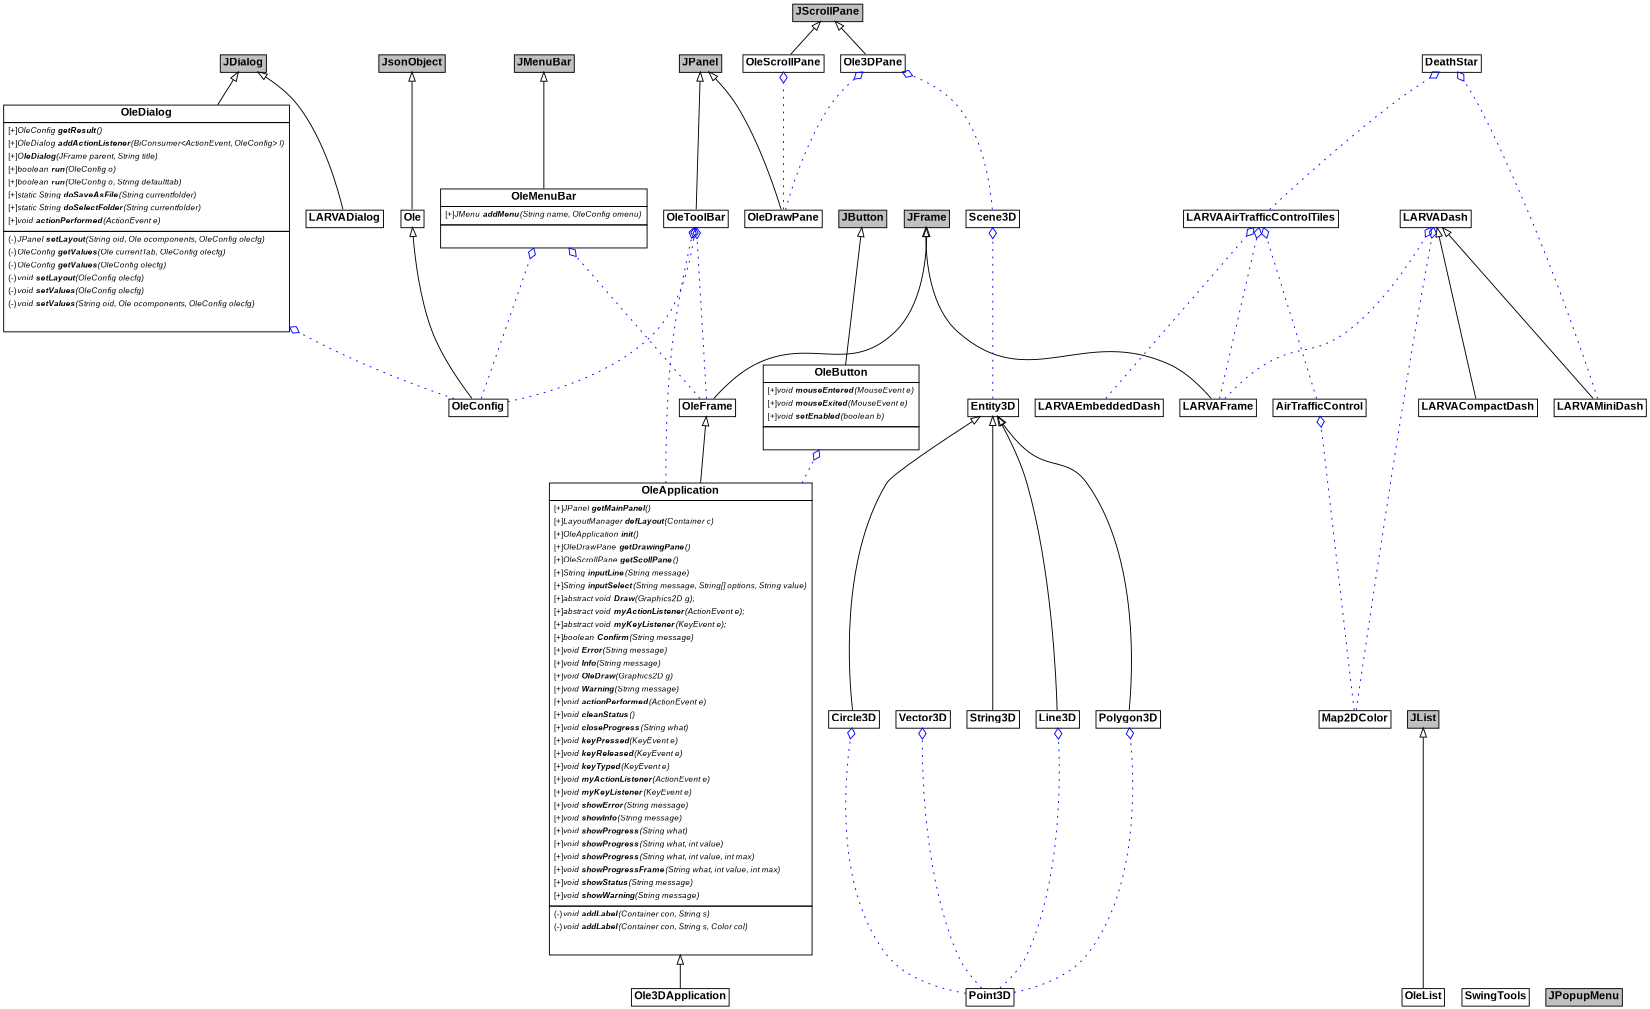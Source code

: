 digraph graphname {
     rankdir="BT"
dpi=600
 size="11,16!";
 margin=0;
Ole Ole [shape=plain, label=<<table border="0" cellborder="1" cellspacing="0"><tr><td bgcolor="white"><FONT face="Arial" POINT-SIZE="12"><b>Ole</b></FONT></td></tr>
</table>>]
OleConfig OleConfig [shape=plain, label=<<table border="0" cellborder="1" cellspacing="0"><tr><td bgcolor="white"><FONT face="Arial" POINT-SIZE="12"><b>OleConfig</b></FONT></td></tr>
</table>>]
AirTrafficControl AirTrafficControl [shape=plain, label=<<table border="0" cellborder="1" cellspacing="0"><tr><td bgcolor="white"><FONT face="Arial" POINT-SIZE="12"><b>AirTrafficControl</b></FONT></td></tr>
</table>>]
LARVAAirTrafficControlTiles LARVAAirTrafficControlTiles [shape=plain, label=<<table border="0" cellborder="1" cellspacing="0"><tr><td bgcolor="white"><FONT face="Arial" POINT-SIZE="12"><b>LARVAAirTrafficControlTiles</b></FONT></td></tr>
</table>>]
LARVACompactDash LARVACompactDash [shape=plain, label=<<table border="0" cellborder="1" cellspacing="0"><tr><td bgcolor="white"><FONT face="Arial" POINT-SIZE="12"><b>LARVACompactDash</b></FONT></td></tr>
</table>>]
LARVADash LARVADash [shape=plain, label=<<table border="0" cellborder="1" cellspacing="0"><tr><td bgcolor="white"><FONT face="Arial" POINT-SIZE="12"><b>LARVADash</b></FONT></td></tr>
</table>>]
LARVADialog LARVADialog [shape=plain, label=<<table border="0" cellborder="1" cellspacing="0"><tr><td bgcolor="white"><FONT face="Arial" POINT-SIZE="12"><b>LARVADialog</b></FONT></td></tr>
</table>>]
LARVAEmbeddedDash LARVAEmbeddedDash [shape=plain, label=<<table border="0" cellborder="1" cellspacing="0"><tr><td bgcolor="white"><FONT face="Arial" POINT-SIZE="12"><b>LARVAEmbeddedDash</b></FONT></td></tr>
</table>>]
LARVAFrame LARVAFrame [shape=plain, label=<<table border="0" cellborder="1" cellspacing="0"><tr><td bgcolor="white"><FONT face="Arial" POINT-SIZE="12"><b>LARVAFrame</b></FONT></td></tr>
</table>>]
LARVAMiniDash LARVAMiniDash [shape=plain, label=<<table border="0" cellborder="1" cellspacing="0"><tr><td bgcolor="white"><FONT face="Arial" POINT-SIZE="12"><b>LARVAMiniDash</b></FONT></td></tr>
</table>>]
Ole3DApplication Ole3DApplication [shape=plain, label=<<table border="0" cellborder="1" cellspacing="0"><tr><td bgcolor="white"><FONT face="Arial" POINT-SIZE="12"><b>Ole3DApplication</b></FONT></td></tr>
</table>>]
Ole3DPane Ole3DPane [shape=plain, label=<<table border="0" cellborder="1" cellspacing="0"><tr><td bgcolor="white"><FONT face="Arial" POINT-SIZE="12"><b>Ole3DPane</b></FONT></td></tr>
</table>>]
OleApplication OleApplication [shape=plain, label=<<table border="0" cellborder="1" cellspacing="0"><tr><td bgcolor="white"><FONT face="Arial" POINT-SIZE="12"><b>OleApplication</b></FONT></td></tr>
<tr><td><table border="0" cellborder="0" cellspacing="0"><tr><td align="left"><FONT face="Arial" POINT-SIZE= "9">[+]<i>JPanel <b>getMainPanel</b>()</i></FONT></td></tr>
<tr><td align="left"><FONT face="Arial" POINT-SIZE= "9">[+]<i>LayoutManager <b>defLayout</b>(Container c)</i></FONT></td></tr>
<tr><td align="left"><FONT face="Arial" POINT-SIZE= "9">[+]<i>OleApplication <b>init</b>()</i></FONT></td></tr>
<tr><td align="left"><FONT face="Arial" POINT-SIZE= "9">[+]<i>OleDrawPane <b>getDrawingPane</b>()</i></FONT></td></tr>
<tr><td align="left"><FONT face="Arial" POINT-SIZE= "9">[+]<i>OleScrollPane <b>getScollPane</b>()</i></FONT></td></tr>
<tr><td align="left"><FONT face="Arial" POINT-SIZE= "9">[+]<i>String <b>inputLine</b>(String message)</i></FONT></td></tr>
<tr><td align="left"><FONT face="Arial" POINT-SIZE= "9">[+]<i>String <b>inputSelect</b>(String message, String[] options, String value)</i></FONT></td></tr>
<tr><td align="left"><FONT face="Arial" POINT-SIZE= "9">[+]<i>abstract void <b>Draw</b>(Graphics2D g);</i></FONT></td></tr>
<tr><td align="left"><FONT face="Arial" POINT-SIZE= "9">[+]<i>abstract void <b>myActionListener</b>(ActionEvent e);</i></FONT></td></tr>
<tr><td align="left"><FONT face="Arial" POINT-SIZE= "9">[+]<i>abstract void <b>myKeyListener</b>(KeyEvent e);</i></FONT></td></tr>
<tr><td align="left"><FONT face="Arial" POINT-SIZE= "9">[+]<i>boolean <b>Confirm</b>(String message)</i></FONT></td></tr>
<tr><td align="left"><FONT face="Arial" POINT-SIZE= "9">[+]<i>void <b>Error</b>(String message)</i></FONT></td></tr>
<tr><td align="left"><FONT face="Arial" POINT-SIZE= "9">[+]<i>void <b>Info</b>(String message)</i></FONT></td></tr>
<tr><td align="left"><FONT face="Arial" POINT-SIZE= "9">[+]<i>void <b>OleDraw</b>(Graphics2D g)</i></FONT></td></tr>
<tr><td align="left"><FONT face="Arial" POINT-SIZE= "9">[+]<i>void <b>Warning</b>(String message)</i></FONT></td></tr>
<tr><td align="left"><FONT face="Arial" POINT-SIZE= "9">[+]<i>void <b>actionPerformed</b>(ActionEvent e)</i></FONT></td></tr>
<tr><td align="left"><FONT face="Arial" POINT-SIZE= "9">[+]<i>void <b>cleanStatus</b>()</i></FONT></td></tr>
<tr><td align="left"><FONT face="Arial" POINT-SIZE= "9">[+]<i>void <b>closeProgress</b>(String what)</i></FONT></td></tr>
<tr><td align="left"><FONT face="Arial" POINT-SIZE= "9">[+]<i>void <b>keyPressed</b>(KeyEvent e)</i></FONT></td></tr>
<tr><td align="left"><FONT face="Arial" POINT-SIZE= "9">[+]<i>void <b>keyReleased</b>(KeyEvent e)</i></FONT></td></tr>
<tr><td align="left"><FONT face="Arial" POINT-SIZE= "9">[+]<i>void <b>keyTyped</b>(KeyEvent e)</i></FONT></td></tr>
<tr><td align="left"><FONT face="Arial" POINT-SIZE= "9">[+]<i>void <b>myActionListener</b>(ActionEvent e)</i></FONT></td></tr>
<tr><td align="left"><FONT face="Arial" POINT-SIZE= "9">[+]<i>void <b>myKeyListener</b>(KeyEvent e)</i></FONT></td></tr>
<tr><td align="left"><FONT face="Arial" POINT-SIZE= "9">[+]<i>void <b>showError</b>(String message)</i></FONT></td></tr>
<tr><td align="left"><FONT face="Arial" POINT-SIZE= "9">[+]<i>void <b>showInfo</b>(String message)</i></FONT></td></tr>
<tr><td align="left"><FONT face="Arial" POINT-SIZE= "9">[+]<i>void <b>showProgress</b>(String what)</i></FONT></td></tr>
<tr><td align="left"><FONT face="Arial" POINT-SIZE= "9">[+]<i>void <b>showProgress</b>(String what, int value)</i></FONT></td></tr>
<tr><td align="left"><FONT face="Arial" POINT-SIZE= "9">[+]<i>void <b>showProgress</b>(String what, int value, int max)</i></FONT></td></tr>
<tr><td align="left"><FONT face="Arial" POINT-SIZE= "9">[+]<i>void <b>showProgressFrame</b>(String what, int value, int max)</i></FONT></td></tr>
<tr><td align="left"><FONT face="Arial" POINT-SIZE= "9">[+]<i>void <b>showStatus</b>(String message)</i></FONT></td></tr>
<tr><td align="left"><FONT face="Arial" POINT-SIZE= "9">[+]<i>void <b>showWarning</b>(String message)</i></FONT></td></tr>
</table></td></tr>
<tr><td><table border="0" cellborder="0" cellspacing="0"><tr><td align="left"><FONT face="Arial" POINT-SIZE= "9">(-)<i>void <b>addLabel</b>(Container con, String s)</i></FONT></td></tr>
<tr><td align="left"><FONT face="Arial" POINT-SIZE= "9">(-)<i>void <b>addLabel</b>(Container con, String s, Color col)</i></FONT></td></tr>
<tr><td> </td></tr></table></td></tr>
</table>>]
OleButton OleButton [shape=plain, label=<<table border="0" cellborder="1" cellspacing="0"><tr><td bgcolor="white"><FONT face="Arial" POINT-SIZE="12"><b>OleButton</b></FONT></td></tr>
<tr><td><table border="0" cellborder="0" cellspacing="0"><tr><td align="left"><FONT face="Arial" POINT-SIZE= "9">[+]<i>void <b>mouseEntered</b>(MouseEvent e)</i></FONT></td></tr>
<tr><td align="left"><FONT face="Arial" POINT-SIZE= "9">[+]<i>void <b>mouseExited</b>(MouseEvent e)</i></FONT></td></tr>
<tr><td align="left"><FONT face="Arial" POINT-SIZE= "9">[+]<i>void <b>setEnabled</b>(boolean b)</i></FONT></td></tr>
</table></td></tr>
<tr><td><table border="0" cellborder="0" cellspacing="0"><tr><td> </td></tr></table></td></tr>
</table>>]
OleDialog OleDialog [shape=plain, label=<<table border="0" cellborder="1" cellspacing="0"><tr><td bgcolor="white"><FONT face="Arial" POINT-SIZE="12"><b>OleDialog</b></FONT></td></tr>
<tr><td><table border="0" cellborder="0" cellspacing="0"><tr><td align="left"><FONT face="Arial" POINT-SIZE= "9">[+]<i>OleConfig <b>getResult</b>()</i></FONT></td></tr>
<tr><td align="left"><FONT face="Arial" POINT-SIZE= "9">[+]<i>OleDialog <b>addActionListener</b>(BiConsumer&lt;ActionEvent, OleConfig&gt; l)</i></FONT></td></tr>
<tr><td align="left"><FONT face="Arial" POINT-SIZE= "9">[+]<i>O<b>leDialog</b>(JFrame parent, String title)</i></FONT></td></tr>
<tr><td align="left"><FONT face="Arial" POINT-SIZE= "9">[+]<i>boolean <b>run</b>(OleConfig o)</i></FONT></td></tr>
<tr><td align="left"><FONT face="Arial" POINT-SIZE= "9">[+]<i>boolean <b>run</b>(OleConfig o, String defaulttab)</i></FONT></td></tr>
<tr><td align="left"><FONT face="Arial" POINT-SIZE= "9">[+]<i>static String <b>doSaveAsFile</b>(String currentfolder)</i></FONT></td></tr>
<tr><td align="left"><FONT face="Arial" POINT-SIZE= "9">[+]<i>static String <b>doSelectFolder</b>(String currentfolder)</i></FONT></td></tr>
<tr><td align="left"><FONT face="Arial" POINT-SIZE= "9">[+]<i>void <b>actionPerformed</b>(ActionEvent e)</i></FONT></td></tr>
</table></td></tr>
<tr><td><table border="0" cellborder="0" cellspacing="0"><tr><td align="left"><FONT face="Arial" POINT-SIZE= "9">(-)<i>JPanel <b>setLayout</b>(String oid, Ole ocomponents, OleConfig olecfg)</i></FONT></td></tr>
<tr><td align="left"><FONT face="Arial" POINT-SIZE= "9">(-)<i>OleConfig <b>getValues</b>(Ole currentTab, OleConfig olecfg)</i></FONT></td></tr>
<tr><td align="left"><FONT face="Arial" POINT-SIZE= "9">(-)<i>OleConfig <b>getValues</b>(OleConfig olecfg)</i></FONT></td></tr>
<tr><td align="left"><FONT face="Arial" POINT-SIZE= "9">(-)<i>void <b>setLayout</b>(OleConfig olecfg)</i></FONT></td></tr>
<tr><td align="left"><FONT face="Arial" POINT-SIZE= "9">(-)<i>void <b>setValues</b>(OleConfig olecfg)</i></FONT></td></tr>
<tr><td align="left"><FONT face="Arial" POINT-SIZE= "9">(-)<i>void <b>setValues</b>(String oid, Ole ocomponents, OleConfig olecfg)</i></FONT></td></tr>
<tr><td> </td></tr></table></td></tr>
</table>>]
OleDrawPane OleDrawPane [shape=plain, label=<<table border="0" cellborder="1" cellspacing="0"><tr><td bgcolor="white"><FONT face="Arial" POINT-SIZE="12"><b>OleDrawPane</b></FONT></td></tr>
</table>>]
OleFrame OleFrame [shape=plain, label=<<table border="0" cellborder="1" cellspacing="0"><tr><td bgcolor="white"><FONT face="Arial" POINT-SIZE="12"><b>OleFrame</b></FONT></td></tr>
</table>>]
OleList OleList [shape=plain, label=<<table border="0" cellborder="1" cellspacing="0"><tr><td bgcolor="white"><FONT face="Arial" POINT-SIZE="12"><b>OleList</b></FONT></td></tr>
</table>>]
OleMenuBar OleMenuBar [shape=plain, label=<<table border="0" cellborder="1" cellspacing="0"><tr><td bgcolor="white"><FONT face="Arial" POINT-SIZE="12"><b>OleMenuBar</b></FONT></td></tr>
<tr><td><table border="0" cellborder="0" cellspacing="0"><tr><td align="left"><FONT face="Arial" POINT-SIZE= "9">[+]<i>JMenu <b>addMenu</b>(String name, OleConfig omenu)</i></FONT></td></tr>
</table></td></tr>
<tr><td><table border="0" cellborder="0" cellspacing="0"><tr><td> </td></tr></table></td></tr>
</table>>]
OleScrollPane OleScrollPane [shape=plain, label=<<table border="0" cellborder="1" cellspacing="0"><tr><td bgcolor="white"><FONT face="Arial" POINT-SIZE="12"><b>OleScrollPane</b></FONT></td></tr>
</table>>]
OleToolBar OleToolBar [shape=plain, label=<<table border="0" cellborder="1" cellspacing="0"><tr><td bgcolor="white"><FONT face="Arial" POINT-SIZE="12"><b>OleToolBar</b></FONT></td></tr>
</table>>]
SwingTools SwingTools [shape=plain, label=<<table border="0" cellborder="1" cellspacing="0"><tr><td bgcolor="white"><FONT face="Arial" POINT-SIZE="12"><b>SwingTools</b></FONT></td></tr>
</table>>]
DeathStar DeathStar [shape=plain, label=<<table border="0" cellborder="1" cellspacing="0"><tr><td bgcolor="white"><FONT face="Arial" POINT-SIZE="12"><b>DeathStar</b></FONT></td></tr>
</table>>]
Circle3D Circle3D [shape=plain, label=<<table border="0" cellborder="1" cellspacing="0"><tr><td bgcolor="white"><FONT face="Arial" POINT-SIZE="12"><b>Circle3D</b></FONT></td></tr>
</table>>]
Entity3D Entity3D [shape=plain, label=<<table border="0" cellborder="1" cellspacing="0"><tr><td bgcolor="white"><FONT face="Arial" POINT-SIZE="12"><b>Entity3D</b></FONT></td></tr>
</table>>]
Line3D Line3D [shape=plain, label=<<table border="0" cellborder="1" cellspacing="0"><tr><td bgcolor="white"><FONT face="Arial" POINT-SIZE="12"><b>Line3D</b></FONT></td></tr>
</table>>]
Point3D Point3D [shape=plain, label=<<table border="0" cellborder="1" cellspacing="0"><tr><td bgcolor="white"><FONT face="Arial" POINT-SIZE="12"><b>Point3D</b></FONT></td></tr>
</table>>]
Polygon3D Polygon3D [shape=plain, label=<<table border="0" cellborder="1" cellspacing="0"><tr><td bgcolor="white"><FONT face="Arial" POINT-SIZE="12"><b>Polygon3D</b></FONT></td></tr>
</table>>]
Scene3D Scene3D [shape=plain, label=<<table border="0" cellborder="1" cellspacing="0"><tr><td bgcolor="white"><FONT face="Arial" POINT-SIZE="12"><b>Scene3D</b></FONT></td></tr>
</table>>]
String3D String3D [shape=plain, label=<<table border="0" cellborder="1" cellspacing="0"><tr><td bgcolor="white"><FONT face="Arial" POINT-SIZE="12"><b>String3D</b></FONT></td></tr>
</table>>]
Vector3D Vector3D [shape=plain, label=<<table border="0" cellborder="1" cellspacing="0"><tr><td bgcolor="white"><FONT face="Arial" POINT-SIZE="12"><b>Vector3D</b></FONT></td></tr>
</table>>]
Map2DColor Map2DColor [shape=plain, label=<<table border="0" cellborder="1" cellspacing="0"><tr><td bgcolor="white"><FONT face="Arial" POINT-SIZE="12"><b>Map2DColor</b></FONT></td></tr>
</table>>]
JPanel JPanel [shape=plain, label=<<table border="0" cellborder="1" cellspacing="0"><tr><td bgcolor="gray"><FONT face="Arial" POINT-SIZE="12"><b>JPanel</b></FONT></td></tr>
</table>>]
JDialog JDialog [shape=plain, label=<<table border="0" cellborder="1" cellspacing="0"><tr><td bgcolor="gray"><FONT face="Arial" POINT-SIZE="12"><b>JDialog</b></FONT></td></tr>
</table>>]
JFrame JFrame [shape=plain, label=<<table border="0" cellborder="1" cellspacing="0"><tr><td bgcolor="gray"><FONT face="Arial" POINT-SIZE="12"><b>JFrame</b></FONT></td></tr>
</table>>]
JPanel JPanel [shape=plain, label=<<table border="0" cellborder="1" cellspacing="0"><tr><td bgcolor="gray"><FONT face="Arial" POINT-SIZE="12"><b>JPanel</b></FONT></td></tr>
</table>>]
JButton JButton [shape=plain, label=<<table border="0" cellborder="1" cellspacing="0"><tr><td bgcolor="gray"><FONT face="Arial" POINT-SIZE="12"><b>JButton</b></FONT></td></tr>
</table>>]
JPopupMenu JPopupMenu [shape=plain, label=<<table border="0" cellborder="1" cellspacing="0"><tr><td bgcolor="gray"><FONT face="Arial" POINT-SIZE="12"><b>JPopupMenu</b></FONT></td></tr>
</table>>]
JsonObject JsonObject [shape=plain, label=<<table border="0" cellborder="1" cellspacing="0"><tr><td bgcolor="gray"><FONT face="Arial" POINT-SIZE="12"><b>JsonObject</b></FONT></td></tr>
</table>>]
JScrollPane JScrollPane [shape=plain, label=<<table border="0" cellborder="1" cellspacing="0"><tr><td bgcolor="gray"><FONT face="Arial" POINT-SIZE="12"><b>JScrollPane</b></FONT></td></tr>
</table>>]
JButton JButton [shape=plain, label=<<table border="0" cellborder="1" cellspacing="0"><tr><td bgcolor="gray"><FONT face="Arial" POINT-SIZE="12"><b>JButton</b></FONT></td></tr>
</table>>]
JDialog JDialog [shape=plain, label=<<table border="0" cellborder="1" cellspacing="0"><tr><td bgcolor="gray"><FONT face="Arial" POINT-SIZE="12"><b>JDialog</b></FONT></td></tr>
</table>>]
JPanel JPanel [shape=plain, label=<<table border="0" cellborder="1" cellspacing="0"><tr><td bgcolor="gray"><FONT face="Arial" POINT-SIZE="12"><b>JPanel</b></FONT></td></tr>
</table>>]
JFrame JFrame [shape=plain, label=<<table border="0" cellborder="1" cellspacing="0"><tr><td bgcolor="gray"><FONT face="Arial" POINT-SIZE="12"><b>JFrame</b></FONT></td></tr>
</table>>]
JList JList [shape=plain, label=<<table border="0" cellborder="1" cellspacing="0"><tr><td bgcolor="gray"><FONT face="Arial" POINT-SIZE="12"><b>JList</b></FONT></td></tr>
</table>>]
JMenuBar JMenuBar [shape=plain, label=<<table border="0" cellborder="1" cellspacing="0"><tr><td bgcolor="gray"><FONT face="Arial" POINT-SIZE="12"><b>JMenuBar</b></FONT></td></tr>
</table>>]
JScrollPane JScrollPane [shape=plain, label=<<table border="0" cellborder="1" cellspacing="0"><tr><td bgcolor="gray"><FONT face="Arial" POINT-SIZE="12"><b>JScrollPane</b></FONT></td></tr>
</table>>]
JPanel JPanel [shape=plain, label=<<table border="0" cellborder="1" cellspacing="0"><tr><td bgcolor="gray"><FONT face="Arial" POINT-SIZE="12"><b>JPanel</b></FONT></td></tr>
</table>>]
JButton JButton [shape=plain, label=<<table border="0" cellborder="1" cellspacing="0"><tr><td bgcolor="gray"><FONT face="Arial" POINT-SIZE="12"><b>JButton</b></FONT></td></tr>
</table>>]
JDialog JDialog [shape=plain, label=<<table border="0" cellborder="1" cellspacing="0"><tr><td bgcolor="gray"><FONT face="Arial" POINT-SIZE="12"><b>JDialog</b></FONT></td></tr>
</table>>]
JFrame JFrame [shape=plain, label=<<table border="0" cellborder="1" cellspacing="0"><tr><td bgcolor="gray"><FONT face="Arial" POINT-SIZE="12"><b>JFrame</b></FONT></td></tr>
</table>>]
JList JList [shape=plain, label=<<table border="0" cellborder="1" cellspacing="0"><tr><td bgcolor="gray"><FONT face="Arial" POINT-SIZE="12"><b>JList</b></FONT></td></tr>
</table>>]
JMenuBar JMenuBar [shape=plain, label=<<table border="0" cellborder="1" cellspacing="0"><tr><td bgcolor="gray"><FONT face="Arial" POINT-SIZE="12"><b>JMenuBar</b></FONT></td></tr>
</table>>]
JPanel JPanel [shape=plain, label=<<table border="0" cellborder="1" cellspacing="0"><tr><td bgcolor="gray"><FONT face="Arial" POINT-SIZE="12"><b>JPanel</b></FONT></td></tr>
</table>>]
JPopupMenu JPopupMenu [shape=plain, label=<<table border="0" cellborder="1" cellspacing="0"><tr><td bgcolor="gray"><FONT face="Arial" POINT-SIZE="12"><b>JPopupMenu</b></FONT></td></tr>
</table>>]
JScrollPane JScrollPane [shape=plain, label=<<table border="0" cellborder="1" cellspacing="0"><tr><td bgcolor="gray"><FONT face="Arial" POINT-SIZE="12"><b>JScrollPane</b></FONT></td></tr>
</table>>]
JsonObject JsonObject [shape=plain, label=<<table border="0" cellborder="1" cellspacing="0"><tr><td bgcolor="gray"><FONT face="Arial" POINT-SIZE="12"><b>JsonObject</b></FONT></td></tr>
</table>>]
JButton JButton [shape=plain, label=<<table border="0" cellborder="1" cellspacing="0"><tr><td bgcolor="gray"><FONT face="Arial" POINT-SIZE="12"><b>JButton</b></FONT></td></tr>
</table>>]
JDialog JDialog [shape=plain, label=<<table border="0" cellborder="1" cellspacing="0"><tr><td bgcolor="gray"><FONT face="Arial" POINT-SIZE="12"><b>JDialog</b></FONT></td></tr>
</table>>]
JFrame JFrame [shape=plain, label=<<table border="0" cellborder="1" cellspacing="0"><tr><td bgcolor="gray"><FONT face="Arial" POINT-SIZE="12"><b>JFrame</b></FONT></td></tr>
</table>>]
JList JList [shape=plain, label=<<table border="0" cellborder="1" cellspacing="0"><tr><td bgcolor="gray"><FONT face="Arial" POINT-SIZE="12"><b>JList</b></FONT></td></tr>
</table>>]
JMenuBar JMenuBar [shape=plain, label=<<table border="0" cellborder="1" cellspacing="0"><tr><td bgcolor="gray"><FONT face="Arial" POINT-SIZE="12"><b>JMenuBar</b></FONT></td></tr>
</table>>]
JPanel JPanel [shape=plain, label=<<table border="0" cellborder="1" cellspacing="0"><tr><td bgcolor="gray"><FONT face="Arial" POINT-SIZE="12"><b>JPanel</b></FONT></td></tr>
</table>>]
JPopupMenu JPopupMenu [shape=plain, label=<<table border="0" cellborder="1" cellspacing="0"><tr><td bgcolor="gray"><FONT face="Arial" POINT-SIZE="12"><b>JPopupMenu</b></FONT></td></tr>
</table>>]
JScrollPane JScrollPane [shape=plain, label=<<table border="0" cellborder="1" cellspacing="0"><tr><td bgcolor="gray"><FONT face="Arial" POINT-SIZE="12"><b>JScrollPane</b></FONT></td></tr>
</table>>]
JsonObject JsonObject [shape=plain, label=<<table border="0" cellborder="1" cellspacing="0"><tr><td bgcolor="gray"><FONT face="Arial" POINT-SIZE="12"><b>JsonObject</b></FONT></td></tr>
</table>>]
JButton JButton [shape=plain, label=<<table border="0" cellborder="1" cellspacing="0"><tr><td bgcolor="gray"><FONT face="Arial" POINT-SIZE="12"><b>JButton</b></FONT></td></tr>
</table>>]
JDialog JDialog [shape=plain, label=<<table border="0" cellborder="1" cellspacing="0"><tr><td bgcolor="gray"><FONT face="Arial" POINT-SIZE="12"><b>JDialog</b></FONT></td></tr>
</table>>]
JFrame JFrame [shape=plain, label=<<table border="0" cellborder="1" cellspacing="0"><tr><td bgcolor="gray"><FONT face="Arial" POINT-SIZE="12"><b>JFrame</b></FONT></td></tr>
</table>>]
JList JList [shape=plain, label=<<table border="0" cellborder="1" cellspacing="0"><tr><td bgcolor="gray"><FONT face="Arial" POINT-SIZE="12"><b>JList</b></FONT></td></tr>
</table>>]
JMenuBar JMenuBar [shape=plain, label=<<table border="0" cellborder="1" cellspacing="0"><tr><td bgcolor="gray"><FONT face="Arial" POINT-SIZE="12"><b>JMenuBar</b></FONT></td></tr>
</table>>]
JPanel JPanel [shape=plain, label=<<table border="0" cellborder="1" cellspacing="0"><tr><td bgcolor="gray"><FONT face="Arial" POINT-SIZE="12"><b>JPanel</b></FONT></td></tr>
</table>>]
JPopupMenu JPopupMenu [shape=plain, label=<<table border="0" cellborder="1" cellspacing="0"><tr><td bgcolor="gray"><FONT face="Arial" POINT-SIZE="12"><b>JPopupMenu</b></FONT></td></tr>
</table>>]
JScrollPane JScrollPane [shape=plain, label=<<table border="0" cellborder="1" cellspacing="0"><tr><td bgcolor="gray"><FONT face="Arial" POINT-SIZE="12"><b>JScrollPane</b></FONT></td></tr>
</table>>]
JsonObject JsonObject [shape=plain, label=<<table border="0" cellborder="1" cellspacing="0"><tr><td bgcolor="gray"><FONT face="Arial" POINT-SIZE="12"><b>JsonObject</b></FONT></td></tr>
</table>>]
JButton JButton [shape=plain, label=<<table border="0" cellborder="1" cellspacing="0"><tr><td bgcolor="gray"><FONT face="Arial" POINT-SIZE="12"><b>JButton</b></FONT></td></tr>
</table>>]
JDialog JDialog [shape=plain, label=<<table border="0" cellborder="1" cellspacing="0"><tr><td bgcolor="gray"><FONT face="Arial" POINT-SIZE="12"><b>JDialog</b></FONT></td></tr>
</table>>]
JFrame JFrame [shape=plain, label=<<table border="0" cellborder="1" cellspacing="0"><tr><td bgcolor="gray"><FONT face="Arial" POINT-SIZE="12"><b>JFrame</b></FONT></td></tr>
</table>>]
JList JList [shape=plain, label=<<table border="0" cellborder="1" cellspacing="0"><tr><td bgcolor="gray"><FONT face="Arial" POINT-SIZE="12"><b>JList</b></FONT></td></tr>
</table>>]
JMenuBar JMenuBar [shape=plain, label=<<table border="0" cellborder="1" cellspacing="0"><tr><td bgcolor="gray"><FONT face="Arial" POINT-SIZE="12"><b>JMenuBar</b></FONT></td></tr>
</table>>]
JPanel JPanel [shape=plain, label=<<table border="0" cellborder="1" cellspacing="0"><tr><td bgcolor="gray"><FONT face="Arial" POINT-SIZE="12"><b>JPanel</b></FONT></td></tr>
</table>>]
JPopupMenu JPopupMenu [shape=plain, label=<<table border="0" cellborder="1" cellspacing="0"><tr><td bgcolor="gray"><FONT face="Arial" POINT-SIZE="12"><b>JPopupMenu</b></FONT></td></tr>
</table>>]
JScrollPane JScrollPane [shape=plain, label=<<table border="0" cellborder="1" cellspacing="0"><tr><td bgcolor="gray"><FONT face="Arial" POINT-SIZE="12"><b>JScrollPane</b></FONT></td></tr>
</table>>]
JsonObject JsonObject [shape=plain, label=<<table border="0" cellborder="1" cellspacing="0"><tr><td bgcolor="gray"><FONT face="Arial" POINT-SIZE="12"><b>JsonObject</b></FONT></td></tr>
</table>>]
JButton JButton [shape=plain, label=<<table border="0" cellborder="1" cellspacing="0"><tr><td bgcolor="gray"><FONT face="Arial" POINT-SIZE="12"><b>JButton</b></FONT></td></tr>
</table>>]
JDialog JDialog [shape=plain, label=<<table border="0" cellborder="1" cellspacing="0"><tr><td bgcolor="gray"><FONT face="Arial" POINT-SIZE="12"><b>JDialog</b></FONT></td></tr>
</table>>]
JFrame JFrame [shape=plain, label=<<table border="0" cellborder="1" cellspacing="0"><tr><td bgcolor="gray"><FONT face="Arial" POINT-SIZE="12"><b>JFrame</b></FONT></td></tr>
</table>>]
JList JList [shape=plain, label=<<table border="0" cellborder="1" cellspacing="0"><tr><td bgcolor="gray"><FONT face="Arial" POINT-SIZE="12"><b>JList</b></FONT></td></tr>
</table>>]
JMenuBar JMenuBar [shape=plain, label=<<table border="0" cellborder="1" cellspacing="0"><tr><td bgcolor="gray"><FONT face="Arial" POINT-SIZE="12"><b>JMenuBar</b></FONT></td></tr>
</table>>]
JPanel JPanel [shape=plain, label=<<table border="0" cellborder="1" cellspacing="0"><tr><td bgcolor="gray"><FONT face="Arial" POINT-SIZE="12"><b>JPanel</b></FONT></td></tr>
</table>>]
JPopupMenu JPopupMenu [shape=plain, label=<<table border="0" cellborder="1" cellspacing="0"><tr><td bgcolor="gray"><FONT face="Arial" POINT-SIZE="12"><b>JPopupMenu</b></FONT></td></tr>
</table>>]
JScrollPane JScrollPane [shape=plain, label=<<table border="0" cellborder="1" cellspacing="0"><tr><td bgcolor="gray"><FONT face="Arial" POINT-SIZE="12"><b>JScrollPane</b></FONT></td></tr>
</table>>]
JsonObject JsonObject [shape=plain, label=<<table border="0" cellborder="1" cellspacing="0"><tr><td bgcolor="gray"><FONT face="Arial" POINT-SIZE="12"><b>JsonObject</b></FONT></td></tr>
</table>>]
OleDrawPane -> JPanel [arrowhead=onormal, penwidth=1, color=black]
OleToolBar -> JPanel [arrowhead=onormal, penwidth=1, color=black]
OleApplication -> OleFrame [arrowhead=onormal, penwidth=1, color=black]
OleButton -> JButton [arrowhead=onormal, penwidth=1, color=black]
Ole -> JsonObject [arrowhead=onormal, penwidth=1, color=black]
OleConfig -> Ole [arrowhead=onormal, penwidth=1, color=black]
LARVAFrame -> JFrame [arrowhead=onormal, penwidth=1, color=black]
OleFrame -> JFrame [arrowhead=onormal, penwidth=1, color=black]
Ole3DPane -> JScrollPane [arrowhead=onormal, penwidth=1, color=black]
OleScrollPane -> JScrollPane [arrowhead=onormal, penwidth=1, color=black]
LARVACompactDash -> LARVADash [arrowhead=onormal, penwidth=1, color=black]
LARVAMiniDash -> LARVADash [arrowhead=onormal, penwidth=1, color=black]
Ole3DApplication -> OleApplication [arrowhead=onormal, penwidth=1, color=black]
Circle3D -> Entity3D [arrowhead=onormal, penwidth=1, color=black]
Line3D -> Entity3D [arrowhead=onormal, penwidth=1, color=black]
Polygon3D -> Entity3D [arrowhead=onormal, penwidth=1, color=black]
String3D -> Entity3D [arrowhead=onormal, penwidth=1, color=black]
LARVADialog -> JDialog [arrowhead=onormal, penwidth=1, color=black]
OleDialog -> JDialog [arrowhead=onormal, penwidth=1, color=black]
OleList -> JList [arrowhead=onormal, penwidth=1, color=black]
OleMenuBar -> JMenuBar [arrowhead=onormal, penwidth=1, color=black]
Point3D -> Vector3D [style=dotted,arrowhead=odiamond, penwidth=1,color=blue]
LARVAFrame -> LARVADash [style=dotted,arrowhead=odiamond, penwidth=1,color=blue]
Map2DColor -> LARVADash [style=dotted,arrowhead=odiamond, penwidth=1,color=blue]
Point3D -> Line3D [style=dotted,arrowhead=odiamond, penwidth=1,color=blue]
OleFrame -> OleMenuBar [style=dotted,arrowhead=odiamond, penwidth=1,color=blue]
OleConfig -> OleMenuBar [style=dotted,arrowhead=odiamond, penwidth=1,color=blue]
LARVAFrame -> LARVAAirTrafficControlTiles [style=dotted,arrowhead=odiamond, penwidth=1,color=blue]
AirTrafficControl -> LARVAAirTrafficControlTiles [style=dotted,arrowhead=odiamond, penwidth=1,color=blue]
LARVAEmbeddedDash -> LARVAAirTrafficControlTiles [style=dotted,arrowhead=odiamond, penwidth=1,color=blue]
OleDrawPane -> Ole3DPane [style=dotted,arrowhead=odiamond, penwidth=1,color=blue]
Scene3D -> Ole3DPane [style=dotted,arrowhead=odiamond, penwidth=1,color=blue]
OleApplication -> OleButton [style=dotted,arrowhead=odiamond, penwidth=1,color=blue]
OleConfig -> OleDialog [style=dotted,arrowhead=odiamond, penwidth=1,color=blue]
Entity3D -> Scene3D [style=dotted,arrowhead=odiamond, penwidth=1,color=blue]
Point3D -> Polygon3D [style=dotted,arrowhead=odiamond, penwidth=1,color=blue]
OleFrame -> OleToolBar [style=dotted,arrowhead=odiamond, penwidth=1,color=blue]
OleApplication -> OleToolBar [style=dotted,arrowhead=odiamond, penwidth=1,color=blue]
OleConfig -> OleToolBar [style=dotted,arrowhead=odiamond, penwidth=1,color=blue]
OleDrawPane -> OleScrollPane [style=dotted,arrowhead=odiamond, penwidth=1,color=blue]
LARVAMiniDash -> DeathStar [style=dotted,arrowhead=odiamond, penwidth=1,color=blue]
LARVAAirTrafficControlTiles -> DeathStar [style=dotted,arrowhead=odiamond, penwidth=1,color=blue]
Point3D -> Circle3D [style=dotted,arrowhead=odiamond, penwidth=1,color=blue]
Map2DColor -> AirTrafficControl [style=dotted,arrowhead=odiamond, penwidth=1,color=blue]
}
